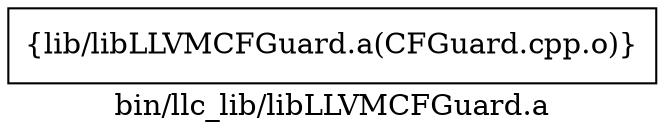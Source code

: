 digraph "bin/llc_lib/libLLVMCFGuard.a" {
	label="bin/llc_lib/libLLVMCFGuard.a";
	rankdir=LR;

	Node0x55d3d39c9dd8 [shape=record,shape=box,group=0,label="{lib/libLLVMCFGuard.a(CFGuard.cpp.o)}"];
}
